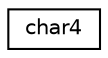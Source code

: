digraph "Graphical Class Hierarchy"
{
 // LATEX_PDF_SIZE
  edge [fontname="Helvetica",fontsize="10",labelfontname="Helvetica",labelfontsize="10"];
  node [fontname="Helvetica",fontsize="10",shape=record];
  rankdir="LR";
  Node0 [label="char4",height=0.2,width=0.4,color="black", fillcolor="white", style="filled",URL="$structsl_1_1char4.html",tooltip="Represents a 4D vector of uchars for use on both the CPU and GPU."];
}
